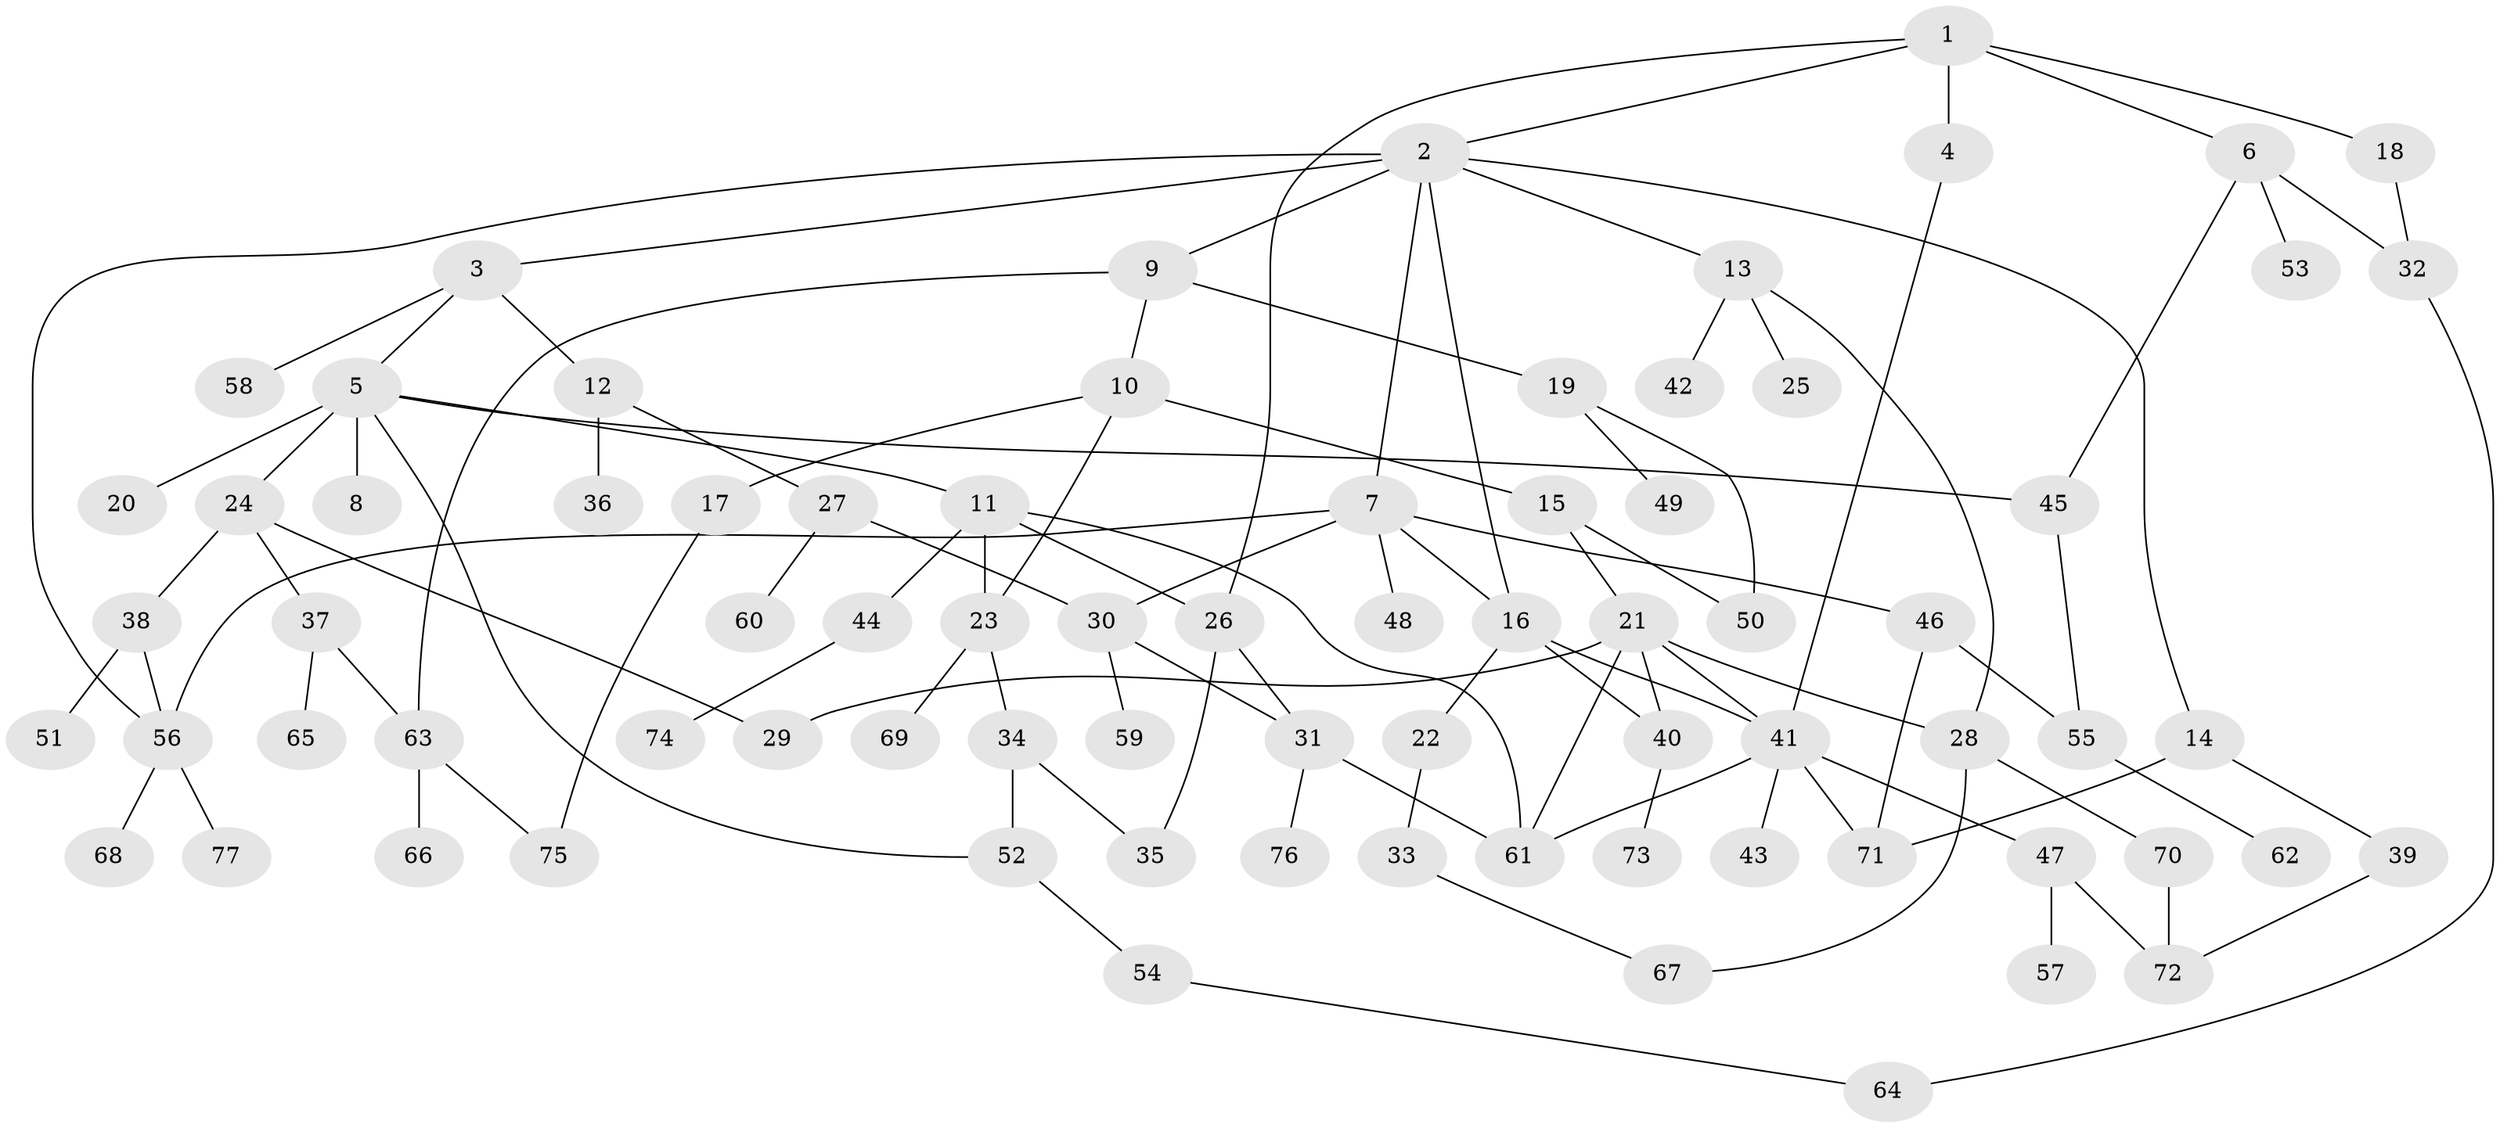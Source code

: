 // Generated by graph-tools (version 1.1) at 2025/41/03/09/25 04:41:56]
// undirected, 77 vertices, 105 edges
graph export_dot {
graph [start="1"]
  node [color=gray90,style=filled];
  1;
  2;
  3;
  4;
  5;
  6;
  7;
  8;
  9;
  10;
  11;
  12;
  13;
  14;
  15;
  16;
  17;
  18;
  19;
  20;
  21;
  22;
  23;
  24;
  25;
  26;
  27;
  28;
  29;
  30;
  31;
  32;
  33;
  34;
  35;
  36;
  37;
  38;
  39;
  40;
  41;
  42;
  43;
  44;
  45;
  46;
  47;
  48;
  49;
  50;
  51;
  52;
  53;
  54;
  55;
  56;
  57;
  58;
  59;
  60;
  61;
  62;
  63;
  64;
  65;
  66;
  67;
  68;
  69;
  70;
  71;
  72;
  73;
  74;
  75;
  76;
  77;
  1 -- 2;
  1 -- 4;
  1 -- 6;
  1 -- 18;
  1 -- 26;
  2 -- 3;
  2 -- 7;
  2 -- 9;
  2 -- 13;
  2 -- 14;
  2 -- 16;
  2 -- 56;
  3 -- 5;
  3 -- 12;
  3 -- 58;
  4 -- 41;
  5 -- 8;
  5 -- 11;
  5 -- 20;
  5 -- 24;
  5 -- 52;
  5 -- 45;
  6 -- 32;
  6 -- 45;
  6 -- 53;
  7 -- 46;
  7 -- 48;
  7 -- 56;
  7 -- 16;
  7 -- 30;
  9 -- 10;
  9 -- 19;
  9 -- 63;
  10 -- 15;
  10 -- 17;
  10 -- 23;
  11 -- 23;
  11 -- 26;
  11 -- 44;
  11 -- 61;
  12 -- 27;
  12 -- 36;
  13 -- 25;
  13 -- 28;
  13 -- 42;
  14 -- 39;
  14 -- 71;
  15 -- 21;
  15 -- 50;
  16 -- 22;
  16 -- 41;
  16 -- 40;
  17 -- 75;
  18 -- 32;
  19 -- 49;
  19 -- 50;
  21 -- 29;
  21 -- 40;
  21 -- 41;
  21 -- 61;
  21 -- 28;
  22 -- 33;
  23 -- 34;
  23 -- 69;
  24 -- 37;
  24 -- 38;
  24 -- 29;
  26 -- 31;
  26 -- 35;
  27 -- 30;
  27 -- 60;
  28 -- 70;
  28 -- 67;
  30 -- 59;
  30 -- 31;
  31 -- 76;
  31 -- 61;
  32 -- 64;
  33 -- 67;
  34 -- 35;
  34 -- 52;
  37 -- 65;
  37 -- 63;
  38 -- 51;
  38 -- 56;
  39 -- 72;
  40 -- 73;
  41 -- 43;
  41 -- 47;
  41 -- 71;
  41 -- 61;
  44 -- 74;
  45 -- 55;
  46 -- 55;
  46 -- 71;
  47 -- 57;
  47 -- 72;
  52 -- 54;
  54 -- 64;
  55 -- 62;
  56 -- 68;
  56 -- 77;
  63 -- 66;
  63 -- 75;
  70 -- 72;
}
